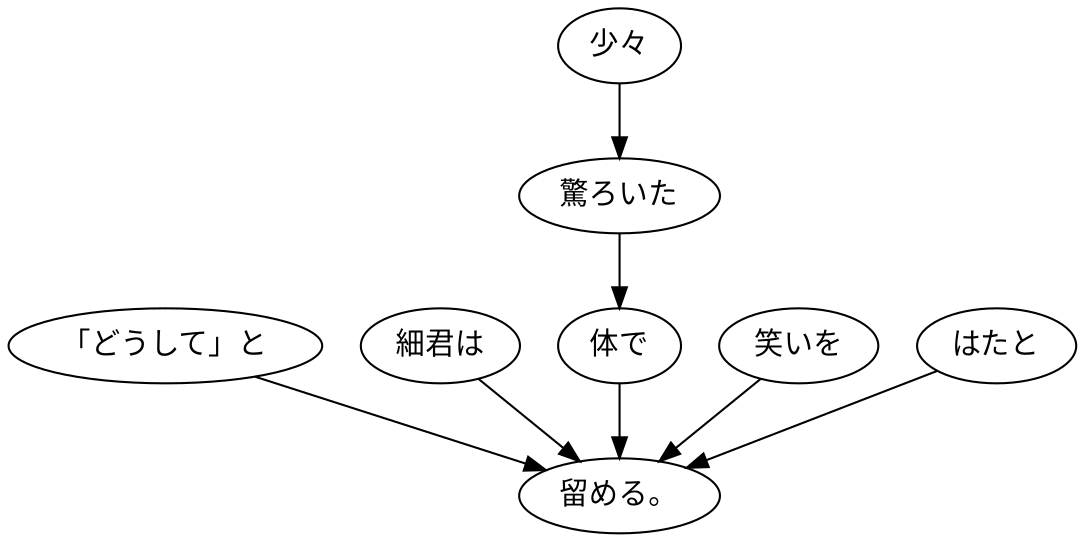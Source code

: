 digraph graph7463 {
	node0 [label="「どうして」と"];
	node1 [label="細君は"];
	node2 [label="少々"];
	node3 [label="驚ろいた"];
	node4 [label="体で"];
	node5 [label="笑いを"];
	node6 [label="はたと"];
	node7 [label="留める。"];
	node0 -> node7;
	node1 -> node7;
	node2 -> node3;
	node3 -> node4;
	node4 -> node7;
	node5 -> node7;
	node6 -> node7;
}

